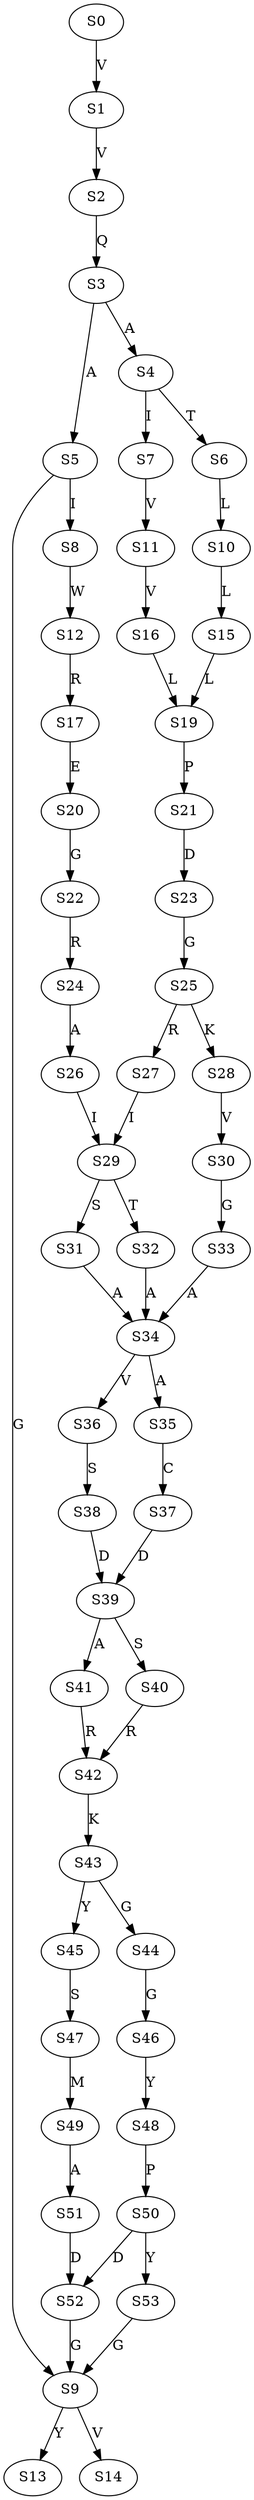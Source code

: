 strict digraph  {
	S0 -> S1 [ label = V ];
	S1 -> S2 [ label = V ];
	S2 -> S3 [ label = Q ];
	S3 -> S4 [ label = A ];
	S3 -> S5 [ label = A ];
	S4 -> S6 [ label = T ];
	S4 -> S7 [ label = I ];
	S5 -> S8 [ label = I ];
	S5 -> S9 [ label = G ];
	S6 -> S10 [ label = L ];
	S7 -> S11 [ label = V ];
	S8 -> S12 [ label = W ];
	S9 -> S13 [ label = Y ];
	S9 -> S14 [ label = V ];
	S10 -> S15 [ label = L ];
	S11 -> S16 [ label = V ];
	S12 -> S17 [ label = R ];
	S15 -> S19 [ label = L ];
	S16 -> S19 [ label = L ];
	S17 -> S20 [ label = E ];
	S19 -> S21 [ label = P ];
	S20 -> S22 [ label = G ];
	S21 -> S23 [ label = D ];
	S22 -> S24 [ label = R ];
	S23 -> S25 [ label = G ];
	S24 -> S26 [ label = A ];
	S25 -> S27 [ label = R ];
	S25 -> S28 [ label = K ];
	S26 -> S29 [ label = I ];
	S27 -> S29 [ label = I ];
	S28 -> S30 [ label = V ];
	S29 -> S31 [ label = S ];
	S29 -> S32 [ label = T ];
	S30 -> S33 [ label = G ];
	S31 -> S34 [ label = A ];
	S32 -> S34 [ label = A ];
	S33 -> S34 [ label = A ];
	S34 -> S35 [ label = A ];
	S34 -> S36 [ label = V ];
	S35 -> S37 [ label = C ];
	S36 -> S38 [ label = S ];
	S37 -> S39 [ label = D ];
	S38 -> S39 [ label = D ];
	S39 -> S40 [ label = S ];
	S39 -> S41 [ label = A ];
	S40 -> S42 [ label = R ];
	S41 -> S42 [ label = R ];
	S42 -> S43 [ label = K ];
	S43 -> S44 [ label = G ];
	S43 -> S45 [ label = Y ];
	S44 -> S46 [ label = G ];
	S45 -> S47 [ label = S ];
	S46 -> S48 [ label = Y ];
	S47 -> S49 [ label = M ];
	S48 -> S50 [ label = P ];
	S49 -> S51 [ label = A ];
	S50 -> S52 [ label = D ];
	S50 -> S53 [ label = Y ];
	S51 -> S52 [ label = D ];
	S52 -> S9 [ label = G ];
	S53 -> S9 [ label = G ];
}
